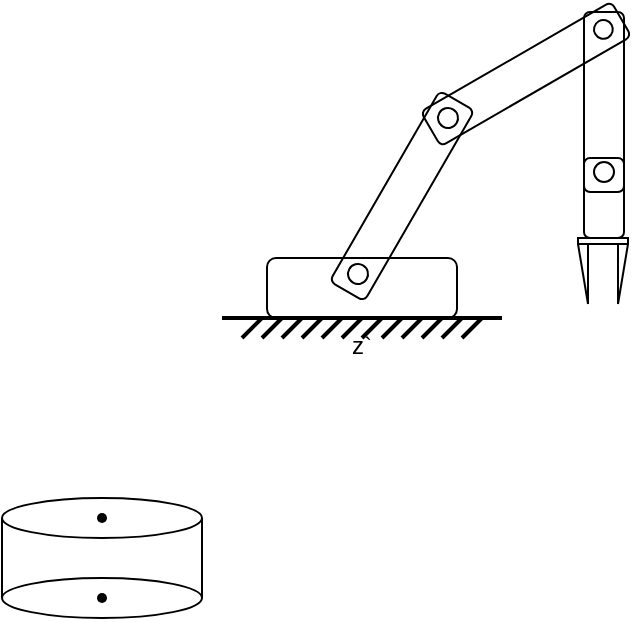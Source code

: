<mxfile version="12.7.9" type="device"><diagram id="xn2cFdTxMpT59x_TOXLu" name="Page-1"><mxGraphModel dx="748" dy="445" grid="1" gridSize="10" guides="1" tooltips="1" connect="1" arrows="1" fold="1" page="1" pageScale="1" pageWidth="827" pageHeight="1169" math="0" shadow="0"><root><mxCell id="0"/><mxCell id="1" parent="0"/><mxCell id="07nTieG7NO0bAGSjcx9Z-15" value="z`" style="group" vertex="1" connectable="0" parent="1"><mxGeometry x="200" y="400" width="140" height="10" as="geometry"/></mxCell><mxCell id="07nTieG7NO0bAGSjcx9Z-2" value="" style="endArrow=none;html=1;strokeWidth=2;" edge="1" parent="07nTieG7NO0bAGSjcx9Z-15"><mxGeometry width="50" height="50" relative="1" as="geometry"><mxPoint as="sourcePoint"/><mxPoint x="140" as="targetPoint"/></mxGeometry></mxCell><mxCell id="07nTieG7NO0bAGSjcx9Z-3" value="" style="endArrow=none;html=1;strokeWidth=2;" edge="1" parent="07nTieG7NO0bAGSjcx9Z-15"><mxGeometry width="50" height="50" relative="1" as="geometry"><mxPoint x="10" y="10" as="sourcePoint"/><mxPoint x="20" as="targetPoint"/></mxGeometry></mxCell><mxCell id="07nTieG7NO0bAGSjcx9Z-4" value="" style="endArrow=none;html=1;strokeWidth=2;" edge="1" parent="07nTieG7NO0bAGSjcx9Z-15"><mxGeometry width="50" height="50" relative="1" as="geometry"><mxPoint x="20" y="10" as="sourcePoint"/><mxPoint x="30" as="targetPoint"/></mxGeometry></mxCell><mxCell id="07nTieG7NO0bAGSjcx9Z-5" value="" style="endArrow=none;html=1;strokeWidth=2;" edge="1" parent="07nTieG7NO0bAGSjcx9Z-15"><mxGeometry width="50" height="50" relative="1" as="geometry"><mxPoint x="30" y="10" as="sourcePoint"/><mxPoint x="40" as="targetPoint"/></mxGeometry></mxCell><mxCell id="07nTieG7NO0bAGSjcx9Z-6" value="" style="endArrow=none;html=1;strokeWidth=2;" edge="1" parent="07nTieG7NO0bAGSjcx9Z-15"><mxGeometry width="50" height="50" relative="1" as="geometry"><mxPoint x="40" y="10" as="sourcePoint"/><mxPoint x="50" as="targetPoint"/></mxGeometry></mxCell><mxCell id="07nTieG7NO0bAGSjcx9Z-7" value="" style="endArrow=none;html=1;strokeWidth=2;" edge="1" parent="07nTieG7NO0bAGSjcx9Z-15"><mxGeometry width="50" height="50" relative="1" as="geometry"><mxPoint x="50" y="10" as="sourcePoint"/><mxPoint x="60" as="targetPoint"/></mxGeometry></mxCell><mxCell id="07nTieG7NO0bAGSjcx9Z-8" value="" style="endArrow=none;html=1;strokeWidth=2;" edge="1" parent="07nTieG7NO0bAGSjcx9Z-15"><mxGeometry width="50" height="50" relative="1" as="geometry"><mxPoint x="60" y="10" as="sourcePoint"/><mxPoint x="70" as="targetPoint"/></mxGeometry></mxCell><mxCell id="07nTieG7NO0bAGSjcx9Z-9" value="" style="endArrow=none;html=1;strokeWidth=2;" edge="1" parent="07nTieG7NO0bAGSjcx9Z-15"><mxGeometry width="50" height="50" relative="1" as="geometry"><mxPoint x="70" y="10" as="sourcePoint"/><mxPoint x="80" as="targetPoint"/></mxGeometry></mxCell><mxCell id="07nTieG7NO0bAGSjcx9Z-10" value="" style="endArrow=none;html=1;strokeWidth=2;" edge="1" parent="07nTieG7NO0bAGSjcx9Z-15"><mxGeometry width="50" height="50" relative="1" as="geometry"><mxPoint x="80" y="10" as="sourcePoint"/><mxPoint x="90" as="targetPoint"/></mxGeometry></mxCell><mxCell id="07nTieG7NO0bAGSjcx9Z-11" value="" style="endArrow=none;html=1;strokeWidth=2;" edge="1" parent="07nTieG7NO0bAGSjcx9Z-15"><mxGeometry width="50" height="50" relative="1" as="geometry"><mxPoint x="90" y="10" as="sourcePoint"/><mxPoint x="100" as="targetPoint"/></mxGeometry></mxCell><mxCell id="07nTieG7NO0bAGSjcx9Z-12" value="" style="endArrow=none;html=1;strokeWidth=2;" edge="1" parent="07nTieG7NO0bAGSjcx9Z-15"><mxGeometry width="50" height="50" relative="1" as="geometry"><mxPoint x="100" y="10" as="sourcePoint"/><mxPoint x="110" as="targetPoint"/></mxGeometry></mxCell><mxCell id="07nTieG7NO0bAGSjcx9Z-13" value="" style="endArrow=none;html=1;strokeWidth=2;" edge="1" parent="07nTieG7NO0bAGSjcx9Z-15"><mxGeometry width="50" height="50" relative="1" as="geometry"><mxPoint x="110" y="10" as="sourcePoint"/><mxPoint x="120" as="targetPoint"/></mxGeometry></mxCell><mxCell id="07nTieG7NO0bAGSjcx9Z-14" value="" style="endArrow=none;html=1;strokeWidth=2;" edge="1" parent="07nTieG7NO0bAGSjcx9Z-15"><mxGeometry width="50" height="50" relative="1" as="geometry"><mxPoint x="120" y="10" as="sourcePoint"/><mxPoint x="130" as="targetPoint"/></mxGeometry></mxCell><mxCell id="07nTieG7NO0bAGSjcx9Z-35" value="" style="group" vertex="1" connectable="0" parent="1"><mxGeometry x="90" y="490" width="100" height="60" as="geometry"/></mxCell><mxCell id="07nTieG7NO0bAGSjcx9Z-1" value="" style="ellipse;whiteSpace=wrap;html=1;fillColor=none;" vertex="1" parent="07nTieG7NO0bAGSjcx9Z-35"><mxGeometry y="40" width="100" height="20" as="geometry"/></mxCell><mxCell id="07nTieG7NO0bAGSjcx9Z-17" value="" style="ellipse;whiteSpace=wrap;html=1;fillColor=none;" vertex="1" parent="07nTieG7NO0bAGSjcx9Z-35"><mxGeometry width="100" height="20" as="geometry"/></mxCell><mxCell id="07nTieG7NO0bAGSjcx9Z-18" value="" style="endArrow=none;html=1;strokeWidth=1;entryX=0;entryY=0.5;entryDx=0;entryDy=0;exitX=0;exitY=0.5;exitDx=0;exitDy=0;" edge="1" parent="07nTieG7NO0bAGSjcx9Z-35" source="07nTieG7NO0bAGSjcx9Z-1" target="07nTieG7NO0bAGSjcx9Z-17"><mxGeometry width="50" height="50" relative="1" as="geometry"><mxPoint x="50" y="50" as="sourcePoint"/><mxPoint x="100" as="targetPoint"/></mxGeometry></mxCell><mxCell id="07nTieG7NO0bAGSjcx9Z-19" value="" style="endArrow=none;html=1;strokeWidth=1;entryX=1;entryY=0.5;entryDx=0;entryDy=0;exitX=1;exitY=0.5;exitDx=0;exitDy=0;" edge="1" parent="07nTieG7NO0bAGSjcx9Z-35" source="07nTieG7NO0bAGSjcx9Z-1" target="07nTieG7NO0bAGSjcx9Z-17"><mxGeometry width="50" height="50" relative="1" as="geometry"><mxPoint x="120" y="50" as="sourcePoint"/><mxPoint x="120" as="targetPoint"/></mxGeometry></mxCell><mxCell id="07nTieG7NO0bAGSjcx9Z-23" value="" style="shape=ellipse;fillColor=#000000;strokeColor=none;html=1" vertex="1" parent="07nTieG7NO0bAGSjcx9Z-35"><mxGeometry x="47.5" y="47.5" width="5" height="5" as="geometry"/></mxCell><mxCell id="07nTieG7NO0bAGSjcx9Z-24" value="" style="shape=ellipse;fillColor=#000000;strokeColor=none;html=1" vertex="1" parent="07nTieG7NO0bAGSjcx9Z-35"><mxGeometry x="47.5" y="7.5" width="5" height="5" as="geometry"/></mxCell><mxCell id="07nTieG7NO0bAGSjcx9Z-52" value="" style="rounded=1;whiteSpace=wrap;html=1;fillColor=none;" vertex="1" parent="1"><mxGeometry x="222.5" y="370" width="95" height="30" as="geometry"/></mxCell><mxCell id="07nTieG7NO0bAGSjcx9Z-59" value="" style="group;rotation=30;" vertex="1" connectable="0" parent="1"><mxGeometry x="280" y="284" width="20" height="110" as="geometry"/></mxCell><mxCell id="07nTieG7NO0bAGSjcx9Z-56" value="" style="rounded=1;whiteSpace=wrap;html=1;fillColor=none;rotation=30;" vertex="1" parent="07nTieG7NO0bAGSjcx9Z-59"><mxGeometry width="20" height="110" as="geometry"/></mxCell><mxCell id="07nTieG7NO0bAGSjcx9Z-57" value="" style="ellipse;whiteSpace=wrap;html=1;aspect=fixed;fillColor=none;rotation=30;" vertex="1" parent="07nTieG7NO0bAGSjcx9Z-59"><mxGeometry x="-17" y="89" width="10" height="10" as="geometry"/></mxCell><mxCell id="07nTieG7NO0bAGSjcx9Z-58" value="" style="ellipse;whiteSpace=wrap;html=1;aspect=fixed;fillColor=none;rotation=30;" vertex="1" parent="07nTieG7NO0bAGSjcx9Z-59"><mxGeometry x="28" y="11" width="10" height="10" as="geometry"/></mxCell><mxCell id="07nTieG7NO0bAGSjcx9Z-61" value="" style="group;rotation=60;" vertex="1" connectable="0" parent="1"><mxGeometry x="342" y="223" width="20" height="110" as="geometry"/></mxCell><mxCell id="07nTieG7NO0bAGSjcx9Z-62" value="" style="rounded=1;whiteSpace=wrap;html=1;fillColor=none;rotation=60;" vertex="1" parent="07nTieG7NO0bAGSjcx9Z-61"><mxGeometry width="20" height="110.0" as="geometry"/></mxCell><mxCell id="07nTieG7NO0bAGSjcx9Z-64" value="" style="ellipse;whiteSpace=wrap;html=1;aspect=fixed;fillColor=none;rotation=60;" vertex="1" parent="07nTieG7NO0bAGSjcx9Z-61"><mxGeometry x="44" y="28.0" width="9.402" height="9.402" as="geometry"/></mxCell><mxCell id="07nTieG7NO0bAGSjcx9Z-65" value="" style="group" vertex="1" connectable="0" parent="1"><mxGeometry x="381" y="247" width="20" height="90" as="geometry"/></mxCell><mxCell id="07nTieG7NO0bAGSjcx9Z-53" value="" style="rounded=1;whiteSpace=wrap;html=1;fillColor=none;rotation=0;" vertex="1" parent="07nTieG7NO0bAGSjcx9Z-65"><mxGeometry width="20" height="90" as="geometry"/></mxCell><mxCell id="07nTieG7NO0bAGSjcx9Z-54" value="" style="ellipse;whiteSpace=wrap;html=1;aspect=fixed;fillColor=none;" vertex="1" parent="07nTieG7NO0bAGSjcx9Z-65"><mxGeometry x="5" y="75" width="10" height="10" as="geometry"/></mxCell><mxCell id="07nTieG7NO0bAGSjcx9Z-66" value="" style="rounded=1;whiteSpace=wrap;html=1;fillColor=none;" vertex="1" parent="1"><mxGeometry x="381" y="320" width="20" height="40" as="geometry"/></mxCell><mxCell id="07nTieG7NO0bAGSjcx9Z-102" value="" style="group" vertex="1" connectable="0" parent="1"><mxGeometry x="378" y="360" width="25" height="33" as="geometry"/></mxCell><mxCell id="07nTieG7NO0bAGSjcx9Z-75" value="" style="rounded=0;whiteSpace=wrap;html=1;fillColor=none;" vertex="1" parent="07nTieG7NO0bAGSjcx9Z-102"><mxGeometry width="25" height="3" as="geometry"/></mxCell><mxCell id="07nTieG7NO0bAGSjcx9Z-89" value="" style="group;flipH=0;" vertex="1" connectable="0" parent="07nTieG7NO0bAGSjcx9Z-102"><mxGeometry x="20" y="3" width="5" height="30" as="geometry"/></mxCell><mxCell id="07nTieG7NO0bAGSjcx9Z-85" value="" style="endArrow=none;html=1;strokeWidth=1;" edge="1" parent="07nTieG7NO0bAGSjcx9Z-89"><mxGeometry width="50" height="50" relative="1" as="geometry"><mxPoint y="30" as="sourcePoint"/><mxPoint as="targetPoint"/></mxGeometry></mxCell><mxCell id="07nTieG7NO0bAGSjcx9Z-86" value="" style="endArrow=none;html=1;strokeWidth=1;" edge="1" parent="07nTieG7NO0bAGSjcx9Z-89"><mxGeometry width="50" height="50" relative="1" as="geometry"><mxPoint y="30" as="sourcePoint"/><mxPoint x="5" as="targetPoint"/></mxGeometry></mxCell><mxCell id="07nTieG7NO0bAGSjcx9Z-87" value="" style="endArrow=none;html=1;strokeWidth=1;" edge="1" parent="07nTieG7NO0bAGSjcx9Z-89"><mxGeometry width="50" height="50" relative="1" as="geometry"><mxPoint x="5" as="sourcePoint"/><mxPoint as="targetPoint"/></mxGeometry></mxCell><mxCell id="07nTieG7NO0bAGSjcx9Z-101" value="" style="group" vertex="1" connectable="0" parent="07nTieG7NO0bAGSjcx9Z-102"><mxGeometry y="3" width="5" height="30" as="geometry"/></mxCell><mxCell id="07nTieG7NO0bAGSjcx9Z-91" value="" style="endArrow=none;html=1;strokeWidth=1;" edge="1" parent="07nTieG7NO0bAGSjcx9Z-101"><mxGeometry width="50" height="50" relative="1" as="geometry"><mxPoint x="5" y="30" as="sourcePoint"/><mxPoint x="5" as="targetPoint"/></mxGeometry></mxCell><mxCell id="07nTieG7NO0bAGSjcx9Z-92" value="" style="endArrow=none;html=1;strokeWidth=1;" edge="1" parent="07nTieG7NO0bAGSjcx9Z-101"><mxGeometry width="50" height="50" relative="1" as="geometry"><mxPoint x="5" y="30" as="sourcePoint"/><mxPoint as="targetPoint"/></mxGeometry></mxCell><mxCell id="07nTieG7NO0bAGSjcx9Z-95" value="" style="endArrow=none;html=1;strokeWidth=1;" edge="1" parent="07nTieG7NO0bAGSjcx9Z-101"><mxGeometry width="50" height="50" relative="1" as="geometry"><mxPoint x="5" as="sourcePoint"/><mxPoint as="targetPoint"/></mxGeometry></mxCell></root></mxGraphModel></diagram></mxfile>